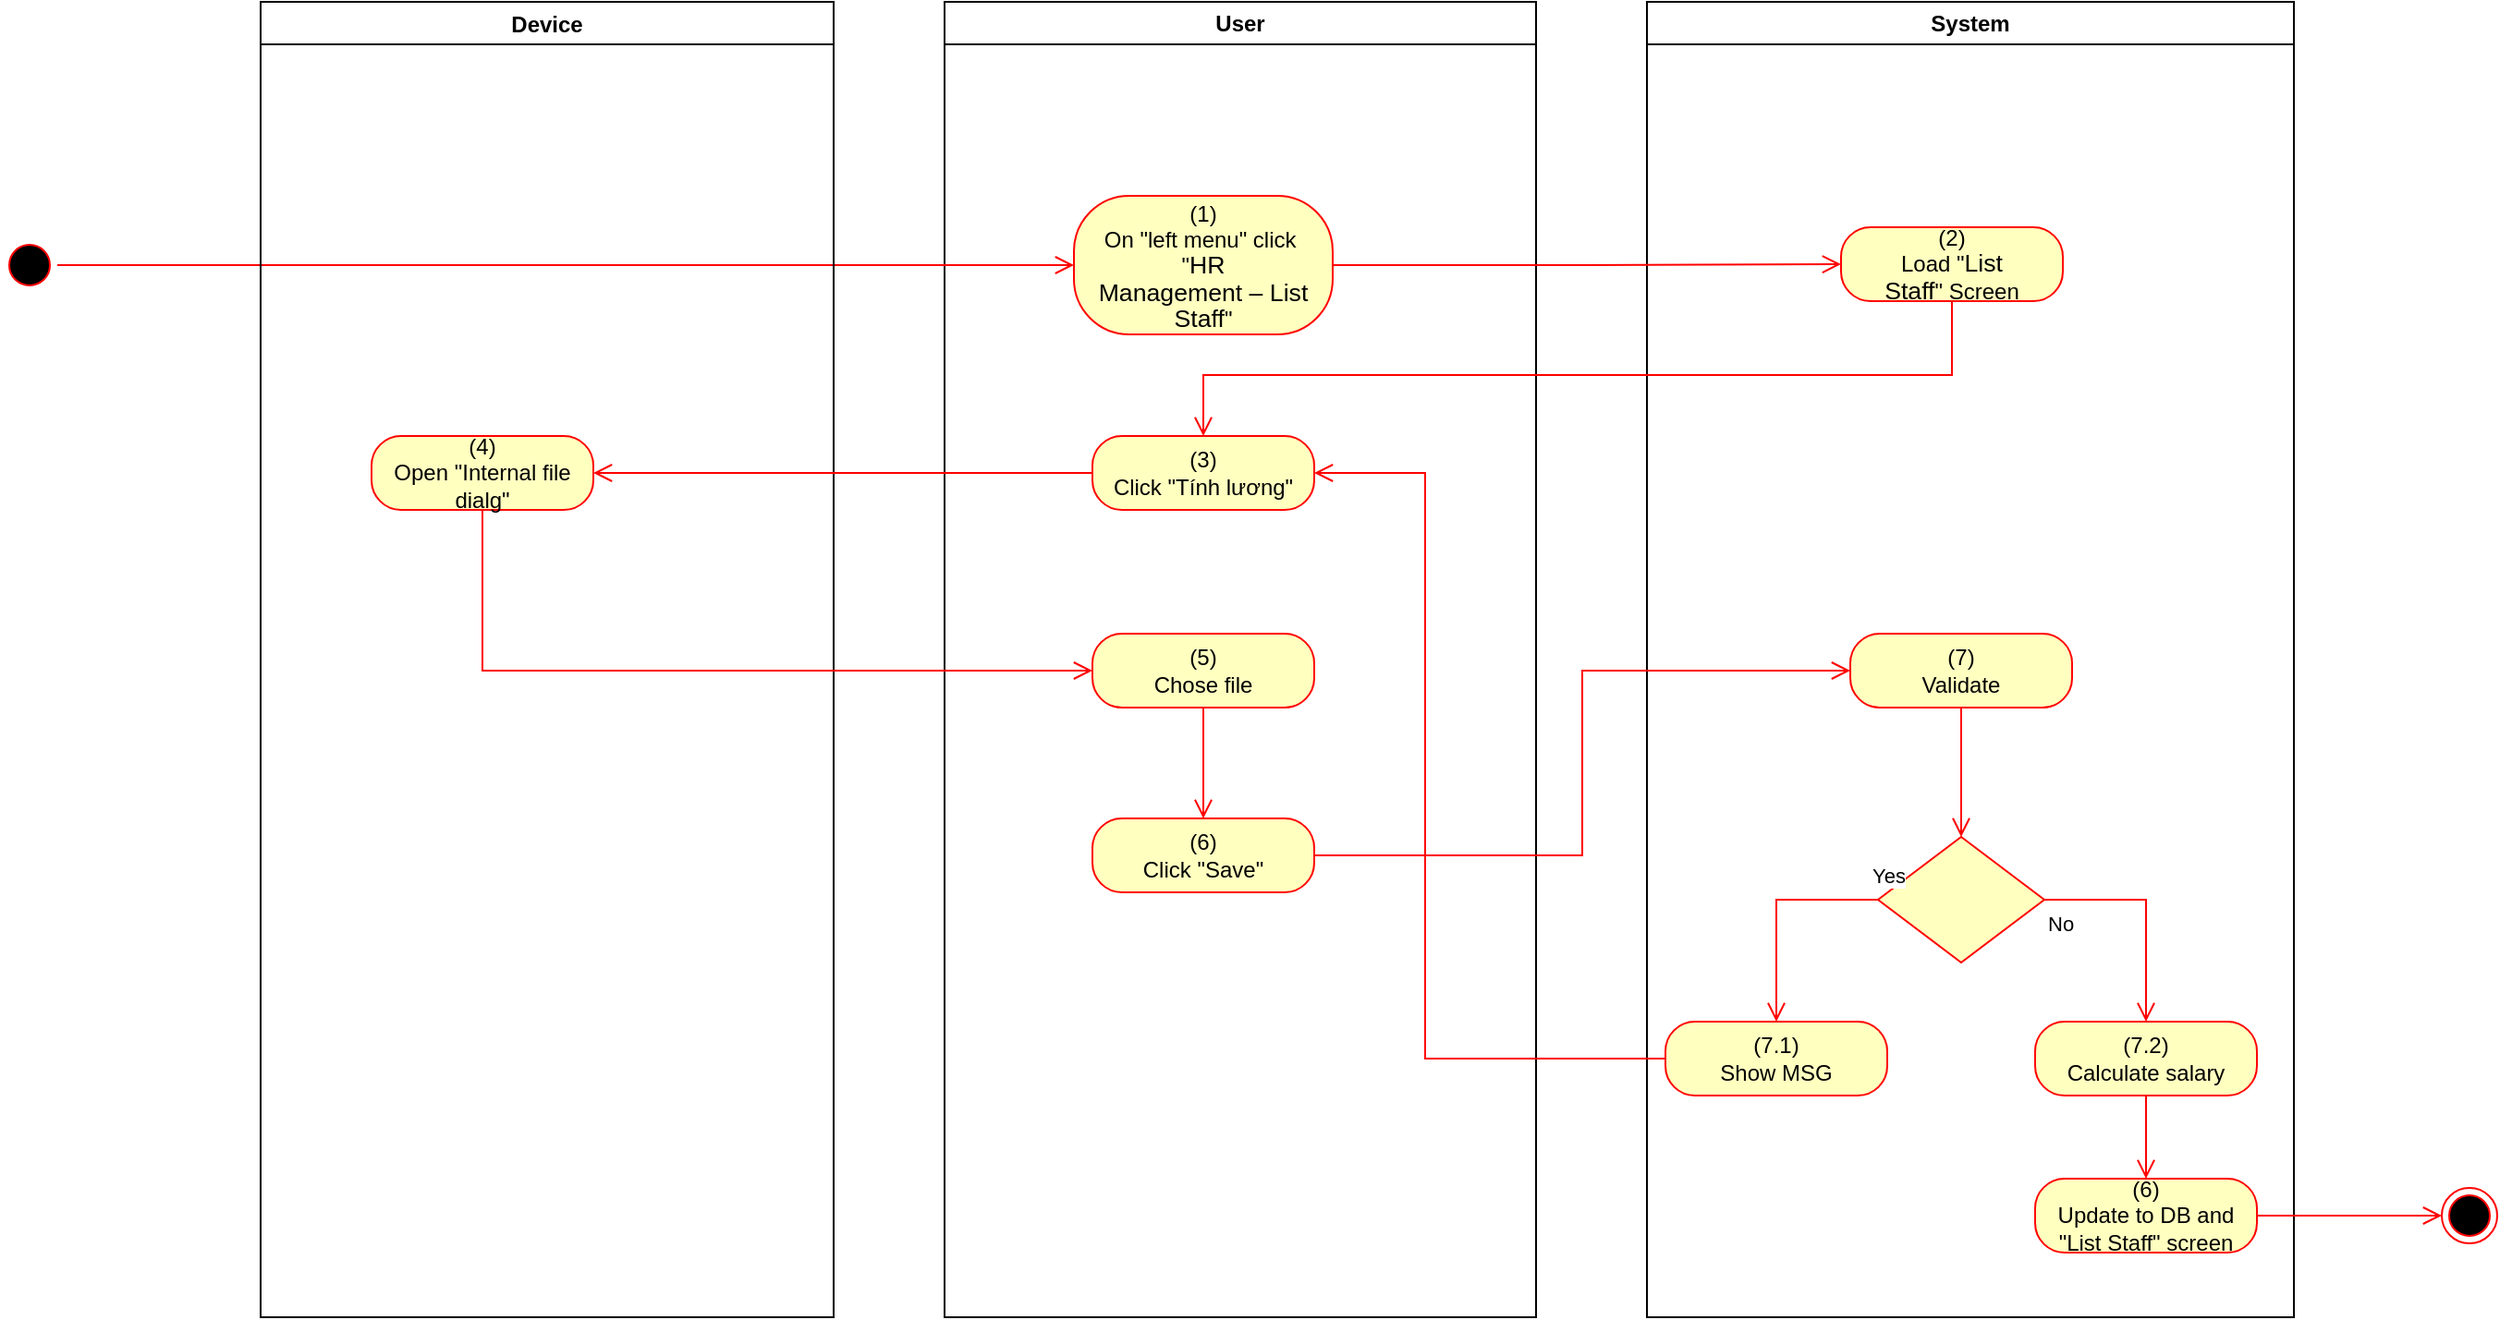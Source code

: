<mxfile version="15.4.0" type="device"><diagram id="-wFGUCwSavpC62O4JDSP" name="Page-1"><mxGraphModel dx="1936" dy="806" grid="1" gridSize="10" guides="1" tooltips="1" connect="1" arrows="1" fold="1" page="1" pageScale="1" pageWidth="850" pageHeight="1100" math="0" shadow="0"><root><mxCell id="0"/><mxCell id="1" parent="0"/><mxCell id="VeDePMPeCY8JAi9_r5em-1" value="User" style="swimlane;whiteSpace=wrap" vertex="1" parent="1"><mxGeometry x="140" y="128" width="320" height="712" as="geometry"><mxRectangle x="120" y="128" width="60" height="23" as="alternateBounds"/></mxGeometry></mxCell><mxCell id="VeDePMPeCY8JAi9_r5em-2" value="&lt;span&gt;(1)&lt;/span&gt;&lt;br style=&quot;padding: 0px ; margin: 0px&quot;&gt;&lt;span&gt;On &quot;left menu&quot; click&amp;nbsp;&lt;/span&gt;&lt;br style=&quot;padding: 0px ; margin: 0px&quot;&gt;&lt;span&gt;&quot;&lt;/span&gt;&lt;span lang=&quot;EN-GB&quot; style=&quot;font-size: 10pt ; line-height: 107% ; font-family: &amp;#34;arial&amp;#34; , sans-serif&quot;&gt;HR&lt;br/&gt;Management – List Staff&lt;/span&gt;&lt;span&gt;&quot;&lt;/span&gt;" style="rounded=1;whiteSpace=wrap;html=1;arcSize=40;fontColor=#000000;fillColor=#ffffc0;strokeColor=#ff0000;" vertex="1" parent="VeDePMPeCY8JAi9_r5em-1"><mxGeometry x="70" y="105" width="140" height="75" as="geometry"/></mxCell><mxCell id="VeDePMPeCY8JAi9_r5em-3" value="(3)&lt;br&gt;Click &quot;Tính lương&quot;" style="rounded=1;whiteSpace=wrap;html=1;arcSize=40;fontColor=#000000;fillColor=#ffffc0;strokeColor=#ff0000;" vertex="1" parent="VeDePMPeCY8JAi9_r5em-1"><mxGeometry x="80" y="235" width="120" height="40" as="geometry"/></mxCell><mxCell id="VeDePMPeCY8JAi9_r5em-5" value="(5)&lt;br&gt;Chose file" style="rounded=1;whiteSpace=wrap;html=1;arcSize=40;fontColor=#000000;fillColor=#ffffc0;strokeColor=#ff0000;" vertex="1" parent="VeDePMPeCY8JAi9_r5em-1"><mxGeometry x="80" y="342" width="120" height="40" as="geometry"/></mxCell><mxCell id="VeDePMPeCY8JAi9_r5em-28" value="(6)&lt;br&gt;Click &quot;Save&quot;" style="rounded=1;whiteSpace=wrap;html=1;arcSize=40;fontColor=#000000;fillColor=#ffffc0;strokeColor=#ff0000;" vertex="1" parent="VeDePMPeCY8JAi9_r5em-1"><mxGeometry x="80" y="442" width="120" height="40" as="geometry"/></mxCell><mxCell id="VeDePMPeCY8JAi9_r5em-21" value="" style="edgeStyle=orthogonalEdgeStyle;html=1;verticalAlign=bottom;endArrow=open;endSize=8;strokeColor=#ff0000;rounded=0;entryX=0.5;entryY=0;entryDx=0;entryDy=0;" edge="1" parent="VeDePMPeCY8JAi9_r5em-1" source="VeDePMPeCY8JAi9_r5em-5" target="VeDePMPeCY8JAi9_r5em-28"><mxGeometry relative="1" as="geometry"><mxPoint x="140" y="442" as="targetPoint"/></mxGeometry></mxCell><mxCell id="VeDePMPeCY8JAi9_r5em-6" value="System" style="swimlane;whiteSpace=wrap;startSize=23;" vertex="1" parent="1"><mxGeometry x="520" y="128" width="350" height="712" as="geometry"/></mxCell><mxCell id="VeDePMPeCY8JAi9_r5em-7" value="(2)&lt;br&gt;Load &quot;&lt;span lang=&quot;EN-GB&quot; style=&quot;font-size: 10pt ; line-height: 107% ; font-family: &amp;#34;arial&amp;#34; , sans-serif&quot;&gt;List&lt;br&gt;Staff&lt;/span&gt;&quot; Screen" style="rounded=1;whiteSpace=wrap;html=1;arcSize=40;fontColor=#000000;fillColor=#ffffc0;strokeColor=#ff0000;" vertex="1" parent="VeDePMPeCY8JAi9_r5em-6"><mxGeometry x="105" y="122" width="120" height="40" as="geometry"/></mxCell><mxCell id="VeDePMPeCY8JAi9_r5em-8" value="(7)&lt;br&gt;Validate" style="rounded=1;whiteSpace=wrap;html=1;arcSize=40;fontColor=#000000;fillColor=#ffffc0;strokeColor=#ff0000;" vertex="1" parent="VeDePMPeCY8JAi9_r5em-6"><mxGeometry x="110" y="342" width="120" height="40" as="geometry"/></mxCell><mxCell id="VeDePMPeCY8JAi9_r5em-9" value="" style="edgeStyle=orthogonalEdgeStyle;html=1;verticalAlign=bottom;endArrow=open;endSize=8;strokeColor=#ff0000;rounded=0;entryX=0.5;entryY=0;entryDx=0;entryDy=0;" edge="1" parent="VeDePMPeCY8JAi9_r5em-6" source="VeDePMPeCY8JAi9_r5em-8" target="VeDePMPeCY8JAi9_r5em-10"><mxGeometry relative="1" as="geometry"><mxPoint x="165" y="442" as="targetPoint"/></mxGeometry></mxCell><mxCell id="VeDePMPeCY8JAi9_r5em-10" value="" style="rhombus;whiteSpace=wrap;html=1;fillColor=#ffffc0;strokeColor=#ff0000;" vertex="1" parent="VeDePMPeCY8JAi9_r5em-6"><mxGeometry x="125" y="452" width="90" height="68" as="geometry"/></mxCell><mxCell id="VeDePMPeCY8JAi9_r5em-11" value="No" style="edgeStyle=orthogonalEdgeStyle;html=1;align=left;verticalAlign=top;endArrow=open;endSize=8;strokeColor=#ff0000;rounded=0;exitX=1;exitY=0.5;exitDx=0;exitDy=0;" edge="1" parent="VeDePMPeCY8JAi9_r5em-6" source="VeDePMPeCY8JAi9_r5em-10" target="VeDePMPeCY8JAi9_r5em-12"><mxGeometry x="-1" relative="1" as="geometry"><mxPoint x="170" y="552" as="targetPoint"/></mxGeometry></mxCell><mxCell id="VeDePMPeCY8JAi9_r5em-12" value="(7.2)&lt;br&gt;Calculate salary&lt;br&gt;" style="rounded=1;whiteSpace=wrap;html=1;arcSize=40;fontColor=#000000;fillColor=#ffffc0;strokeColor=#ff0000;" vertex="1" parent="VeDePMPeCY8JAi9_r5em-6"><mxGeometry x="210" y="552" width="120" height="40" as="geometry"/></mxCell><mxCell id="VeDePMPeCY8JAi9_r5em-13" value="(6)&lt;br&gt;Update to DB and &quot;List Staff&quot; screen" style="rounded=1;whiteSpace=wrap;html=1;arcSize=40;fontColor=#000000;fillColor=#ffffc0;strokeColor=#ff0000;" vertex="1" parent="VeDePMPeCY8JAi9_r5em-6"><mxGeometry x="210" y="637" width="120" height="40" as="geometry"/></mxCell><mxCell id="VeDePMPeCY8JAi9_r5em-14" value="" style="edgeStyle=orthogonalEdgeStyle;html=1;verticalAlign=bottom;endArrow=open;endSize=8;strokeColor=#ff0000;rounded=0;exitX=0.5;exitY=1;exitDx=0;exitDy=0;entryX=0.5;entryY=0;entryDx=0;entryDy=0;" edge="1" parent="VeDePMPeCY8JAi9_r5em-6" source="VeDePMPeCY8JAi9_r5em-12" target="VeDePMPeCY8JAi9_r5em-13"><mxGeometry relative="1" as="geometry"><mxPoint x="170" y="642" as="targetPoint"/></mxGeometry></mxCell><mxCell id="VeDePMPeCY8JAi9_r5em-15" value="(7.1)&lt;br&gt;Show MSG" style="rounded=1;whiteSpace=wrap;html=1;arcSize=40;fontColor=#000000;fillColor=#ffffc0;strokeColor=#ff0000;" vertex="1" parent="VeDePMPeCY8JAi9_r5em-6"><mxGeometry x="10" y="552" width="120" height="40" as="geometry"/></mxCell><mxCell id="VeDePMPeCY8JAi9_r5em-16" value="Yes" style="edgeStyle=orthogonalEdgeStyle;html=1;align=left;verticalAlign=bottom;endArrow=open;endSize=8;strokeColor=#ff0000;rounded=0;entryX=0.5;entryY=0;entryDx=0;entryDy=0;" edge="1" parent="VeDePMPeCY8JAi9_r5em-6" source="VeDePMPeCY8JAi9_r5em-10" target="VeDePMPeCY8JAi9_r5em-15"><mxGeometry x="-0.91" y="-4" relative="1" as="geometry"><mxPoint x="70" y="552" as="targetPoint"/><Array as="points"><mxPoint x="70" y="486"/></Array><mxPoint as="offset"/></mxGeometry></mxCell><mxCell id="VeDePMPeCY8JAi9_r5em-17" value="" style="ellipse;html=1;shape=startState;fillColor=#000000;strokeColor=#ff0000;" vertex="1" parent="1"><mxGeometry x="-370" y="255.5" width="30" height="30" as="geometry"/></mxCell><mxCell id="VeDePMPeCY8JAi9_r5em-18" value="" style="edgeStyle=orthogonalEdgeStyle;html=1;verticalAlign=bottom;endArrow=open;endSize=8;strokeColor=#ff0000;rounded=0;entryX=0;entryY=0.5;entryDx=0;entryDy=0;" edge="1" parent="1" source="VeDePMPeCY8JAi9_r5em-17" target="VeDePMPeCY8JAi9_r5em-2"><mxGeometry relative="1" as="geometry"><mxPoint x="200" y="253" as="targetPoint"/></mxGeometry></mxCell><mxCell id="VeDePMPeCY8JAi9_r5em-19" value="" style="edgeStyle=orthogonalEdgeStyle;html=1;verticalAlign=bottom;endArrow=open;endSize=8;strokeColor=#ff0000;rounded=0;entryX=0;entryY=0.5;entryDx=0;entryDy=0;" edge="1" parent="1" source="VeDePMPeCY8JAi9_r5em-2" target="VeDePMPeCY8JAi9_r5em-7"><mxGeometry relative="1" as="geometry"><mxPoint x="600" y="271" as="targetPoint"/></mxGeometry></mxCell><mxCell id="VeDePMPeCY8JAi9_r5em-20" value="" style="edgeStyle=orthogonalEdgeStyle;html=1;verticalAlign=bottom;endArrow=open;endSize=8;strokeColor=#ff0000;rounded=0;entryX=0.5;entryY=0;entryDx=0;entryDy=0;" edge="1" parent="1" source="VeDePMPeCY8JAi9_r5em-7" target="VeDePMPeCY8JAi9_r5em-3"><mxGeometry relative="1" as="geometry"><mxPoint x="685" y="350" as="targetPoint"/><Array as="points"><mxPoint x="685" y="330"/><mxPoint x="280" y="330"/></Array></mxGeometry></mxCell><mxCell id="VeDePMPeCY8JAi9_r5em-22" value="" style="ellipse;html=1;shape=endState;fillColor=#000000;strokeColor=#ff0000;" vertex="1" parent="1"><mxGeometry x="950" y="770" width="30" height="30" as="geometry"/></mxCell><mxCell id="VeDePMPeCY8JAi9_r5em-23" value="" style="edgeStyle=orthogonalEdgeStyle;html=1;verticalAlign=bottom;endArrow=open;endSize=8;strokeColor=#ff0000;rounded=0;exitX=1;exitY=0.5;exitDx=0;exitDy=0;entryX=0;entryY=0.5;entryDx=0;entryDy=0;" edge="1" parent="1" source="VeDePMPeCY8JAi9_r5em-13" target="VeDePMPeCY8JAi9_r5em-22"><mxGeometry relative="1" as="geometry"><mxPoint x="820" y="760" as="targetPoint"/><mxPoint x="820" y="700" as="sourcePoint"/></mxGeometry></mxCell><mxCell id="VeDePMPeCY8JAi9_r5em-24" value="" style="edgeStyle=orthogonalEdgeStyle;html=1;verticalAlign=bottom;endArrow=open;endSize=8;strokeColor=#ff0000;rounded=0;entryX=1;entryY=0.5;entryDx=0;entryDy=0;" edge="1" parent="1" source="VeDePMPeCY8JAi9_r5em-15" target="VeDePMPeCY8JAi9_r5em-3"><mxGeometry relative="1" as="geometry"><mxPoint x="390" y="383" as="targetPoint"/><Array as="points"><mxPoint x="400" y="700"/><mxPoint x="400" y="383"/></Array></mxGeometry></mxCell><mxCell id="VeDePMPeCY8JAi9_r5em-25" value="Device" style="swimlane;" vertex="1" parent="1"><mxGeometry x="-230" y="128" width="310" height="712" as="geometry"/></mxCell><mxCell id="VeDePMPeCY8JAi9_r5em-26" value="(4)&lt;br&gt;Open &quot;Internal file dialg&quot;" style="rounded=1;whiteSpace=wrap;html=1;arcSize=40;fontColor=#000000;fillColor=#ffffc0;strokeColor=#ff0000;" vertex="1" parent="VeDePMPeCY8JAi9_r5em-25"><mxGeometry x="60" y="235" width="120" height="40" as="geometry"/></mxCell><mxCell id="VeDePMPeCY8JAi9_r5em-4" value="" style="edgeStyle=orthogonalEdgeStyle;html=1;verticalAlign=bottom;endArrow=open;endSize=8;strokeColor=#ff0000;rounded=0;entryX=1;entryY=0.5;entryDx=0;entryDy=0;" edge="1" parent="1" source="VeDePMPeCY8JAi9_r5em-3" target="VeDePMPeCY8JAi9_r5em-26"><mxGeometry relative="1" as="geometry"><mxPoint x="280" y="463" as="targetPoint"/></mxGeometry></mxCell><mxCell id="VeDePMPeCY8JAi9_r5em-27" value="" style="edgeStyle=orthogonalEdgeStyle;html=1;verticalAlign=bottom;endArrow=open;endSize=8;strokeColor=#ff0000;rounded=0;entryX=0;entryY=0.5;entryDx=0;entryDy=0;" edge="1" source="VeDePMPeCY8JAi9_r5em-26" parent="1" target="VeDePMPeCY8JAi9_r5em-5"><mxGeometry relative="1" as="geometry"><mxPoint x="-110" y="463" as="targetPoint"/><Array as="points"><mxPoint x="-110" y="490"/></Array></mxGeometry></mxCell><mxCell id="VeDePMPeCY8JAi9_r5em-29" value="" style="edgeStyle=orthogonalEdgeStyle;html=1;verticalAlign=bottom;endArrow=open;endSize=8;strokeColor=#ff0000;rounded=0;entryX=0;entryY=0.5;entryDx=0;entryDy=0;" edge="1" source="VeDePMPeCY8JAi9_r5em-28" parent="1" target="VeDePMPeCY8JAi9_r5em-8"><mxGeometry relative="1" as="geometry"><mxPoint x="280" y="700" as="targetPoint"/></mxGeometry></mxCell></root></mxGraphModel></diagram></mxfile>